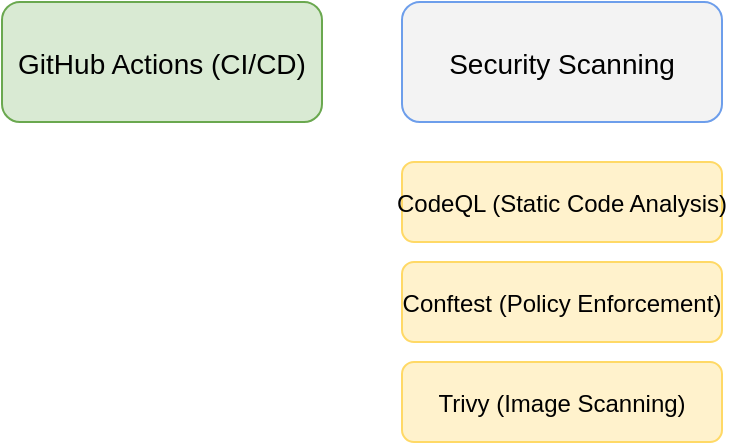 <?xml version="1.0" encoding="UTF-8"?>
<mxfile>
  <diagram id="secure-devsecops" name="Page-1">
    <mxGraphModel dx="1033" dy="636" grid="1" gridSize="10" guides="1" tooltips="1" connect="1" arrows="1"
      fold="1" page="1" pageScale="1" pageWidth="827" pageHeight="1169" math="0" shadow="0">
      <root>
        <mxCell id="0" />
        <mxCell id="1" parent="0" />
        
        <!-- GitHub Actions -->
        <mxCell id="github-actions" value="GitHub Actions (CI/CD)" style="rounded=1;fillColor=#D9EAD3;strokeColor=#6AA84F;fontSize=14;" vertex="1" parent="1">
          <mxGeometry x="50" y="50" width="160" height="60" as="geometry" />
        </mxCell>

        <!-- Security Scanning -->
        <mxCell id="security-scanning" value="Security Scanning" style="rounded=1;fillColor=#F3F3F3;strokeColor=#6D9EEB;fontSize=14;" vertex="1" parent="1">
          <mxGeometry x="250" y="50" width="160" height="60" as="geometry" />
        </mxCell>

        <!-- Code Scanning -->
        <mxCell id="codeql" value="CodeQL (Static Code Analysis)" style="rounded=1;fillColor=#FFF2CC;strokeColor=#FFD966;fontSize=12;" vertex="1" parent="1">
          <mxGeometry x="250" y="130" width="160" height="40" as="geometry" />
        </mxCell>
        
        <!-- Policy Scanning -->
        <mxCell id="conftest" value="Conftest (Policy Enforcement)" style="rounded=1;fillColor=#FFF2CC;strokeColor=#FFD966;fontSize=12;" vertex="1" parent="1">
          <mxGeometry x="250" y="180" width="160" height="40" as="geometry" />
        </mxCell>

        <!-- Image Scanning -->
        <mxCell id="trivy" value="Trivy (Image Scanning)" style="rounded=1;fillColor=#FFF2CC;strokeColor=#FFD966;fontSize=12;" vertex="1" parent="1">
          <mxGeometry x="250" y="230" width="160" height="40" as="geometry" />
        </mxCell>

        <!-- Docker Build -->
        <mxCell id="docker-build" value="Docker Build & Push" style="rounded=1;fillColor=#EAD1DC;strokeColor=#C27BA0;fontSize=14;" vertex="1" parent="1">
          <mxGeometry x="450" y="130" width="160" height="60" as="geometry" />
        </mxCell>

        <!-- Kubernetes Deployment -->
        <mxCell id="kubernetes" value="Kubernetes Deployment (Minikube)" style="rounded=1;fillColor=#D9EAD3;strokeColor=#6AA84F;fontSize=14;" vertex="1" parent="1">
          <mxGeometry x="650" y="130" width="160" height="60" as="geometry" />
        </mxCell>

        <!-- Security Layers -->
        <mxCell id="security-layers" value="Security Layers" style="rounded=1;fillColor=#F3F3F3;strokeColor=#6D9EEB;fontSize=14;" vertex="1" parent="1">
          <mxGeometry x="650" y="230" width="160" height="60" as="geometry" />
        </mxCell>

        <!-- RBAC -->
        <mxCell id="rbac" value="RBAC (Least Privilege Access)" style="rounded=1;fillColor=#FFF2CC;strokeColor=#FFD966;fontSize=12;" vertex="1" parent="1">
          <mxGeometry x="650" y="310" width="160" height="40" as="geometry" />
        </mxCell>

        <!-- Network Policies -->
        <mxCell id="network-policies" value="Network Policies (Restrict Traffic)" style="rounded=1;fillColor=#FFF2CC;strokeColor=#FFD966;fontSize=12;" vertex="1" parent="1">
          <mxGeometry x="650" y="360" width="160" height="40" as="geometry" />
        </mxCell>

        <!-- kube-bench -->
        <mxCell id="kube-bench" value="Kube-bench (Security Auditing)" style="rounded=1;fillColor=#FFF2CC;strokeColor=#FFD966;fontSize=12;" vertex="1" parent="1">
          <mxGeometry x="650" y="410" width="160" height="40" as="geometry" />
        </mxCell>

        <!-- Arrows (Flow) -->
        <mxCell id="arrow1" style="edgeStyle=elbowEdgeStyle;rounded=1;strokeWidth=2;strokeColor=#000000;" edge="1" parent="1" source="github-actions" target="security-scanning">
          <mxGeometry relative="1" as="geometry" />
        </mxCell>

        <mxCell id="arrow2" style="edgeStyle=elbowEdgeStyle;rounded=1;strokeWidth=2;strokeColor=#000000;" edge="1" parent="1" source="security-scanning" target="docker-build">
          <mxGeometry relative="1" as="geometry" />
        </mxCell>

        <mxCell id="arrow3" style="edgeStyle=elbowEdgeStyle;rounded=1;strokeWidth=2;strokeColor=#000000;" edge="1" parent="1" source="docker-build" target="kubernetes">
          <mxGeometry relative="1" as="geometry" />
        </mxCell>

        <mxCell id="arrow4" style="edgeStyle=elbowEdgeStyle;rounded=1;strokeWidth=2;strokeColor=#000000;" edge="1" parent="1" source="kubernetes" target="security-layers">
          <mxGeometry relative="1" as="geometry" />
        </mxCell>

      </root>
    </mxGraphModel>
  </diagram>
</mxfile>
